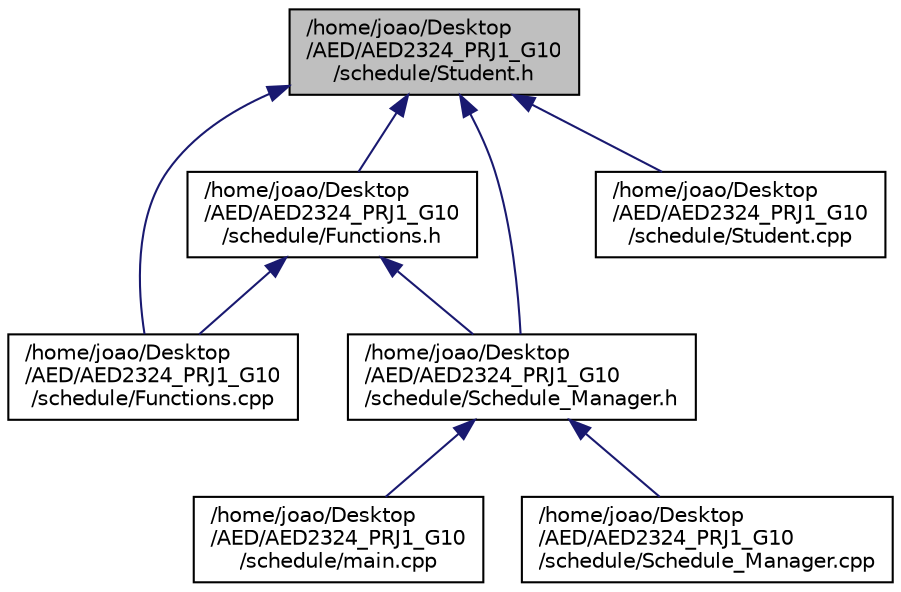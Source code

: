 digraph "/home/joao/Desktop/AED/AED2324_PRJ1_G10/schedule/Student.h"
{
 // LATEX_PDF_SIZE
  edge [fontname="Helvetica",fontsize="10",labelfontname="Helvetica",labelfontsize="10"];
  node [fontname="Helvetica",fontsize="10",shape=record];
  Node1 [label="/home/joao/Desktop\l/AED/AED2324_PRJ1_G10\l/schedule/Student.h",height=0.2,width=0.4,color="black", fillcolor="grey75", style="filled", fontcolor="black",tooltip=" "];
  Node1 -> Node2 [dir="back",color="midnightblue",fontsize="10",style="solid",fontname="Helvetica"];
  Node2 [label="/home/joao/Desktop\l/AED/AED2324_PRJ1_G10\l/schedule/Functions.cpp",height=0.2,width=0.4,color="black", fillcolor="white", style="filled",URL="$Functions_8cpp.html",tooltip=" "];
  Node1 -> Node3 [dir="back",color="midnightblue",fontsize="10",style="solid",fontname="Helvetica"];
  Node3 [label="/home/joao/Desktop\l/AED/AED2324_PRJ1_G10\l/schedule/Functions.h",height=0.2,width=0.4,color="black", fillcolor="white", style="filled",URL="$Functions_8h.html",tooltip=" "];
  Node3 -> Node2 [dir="back",color="midnightblue",fontsize="10",style="solid",fontname="Helvetica"];
  Node3 -> Node4 [dir="back",color="midnightblue",fontsize="10",style="solid",fontname="Helvetica"];
  Node4 [label="/home/joao/Desktop\l/AED/AED2324_PRJ1_G10\l/schedule/Schedule_Manager.h",height=0.2,width=0.4,color="black", fillcolor="white", style="filled",URL="$Schedule__Manager_8h.html",tooltip=" "];
  Node4 -> Node5 [dir="back",color="midnightblue",fontsize="10",style="solid",fontname="Helvetica"];
  Node5 [label="/home/joao/Desktop\l/AED/AED2324_PRJ1_G10\l/schedule/main.cpp",height=0.2,width=0.4,color="black", fillcolor="white", style="filled",URL="$main_8cpp.html",tooltip=" "];
  Node4 -> Node6 [dir="back",color="midnightblue",fontsize="10",style="solid",fontname="Helvetica"];
  Node6 [label="/home/joao/Desktop\l/AED/AED2324_PRJ1_G10\l/schedule/Schedule_Manager.cpp",height=0.2,width=0.4,color="black", fillcolor="white", style="filled",URL="$Schedule__Manager_8cpp.html",tooltip=" "];
  Node1 -> Node4 [dir="back",color="midnightblue",fontsize="10",style="solid",fontname="Helvetica"];
  Node1 -> Node7 [dir="back",color="midnightblue",fontsize="10",style="solid",fontname="Helvetica"];
  Node7 [label="/home/joao/Desktop\l/AED/AED2324_PRJ1_G10\l/schedule/Student.cpp",height=0.2,width=0.4,color="black", fillcolor="white", style="filled",URL="$Student_8cpp.html",tooltip=" "];
}
